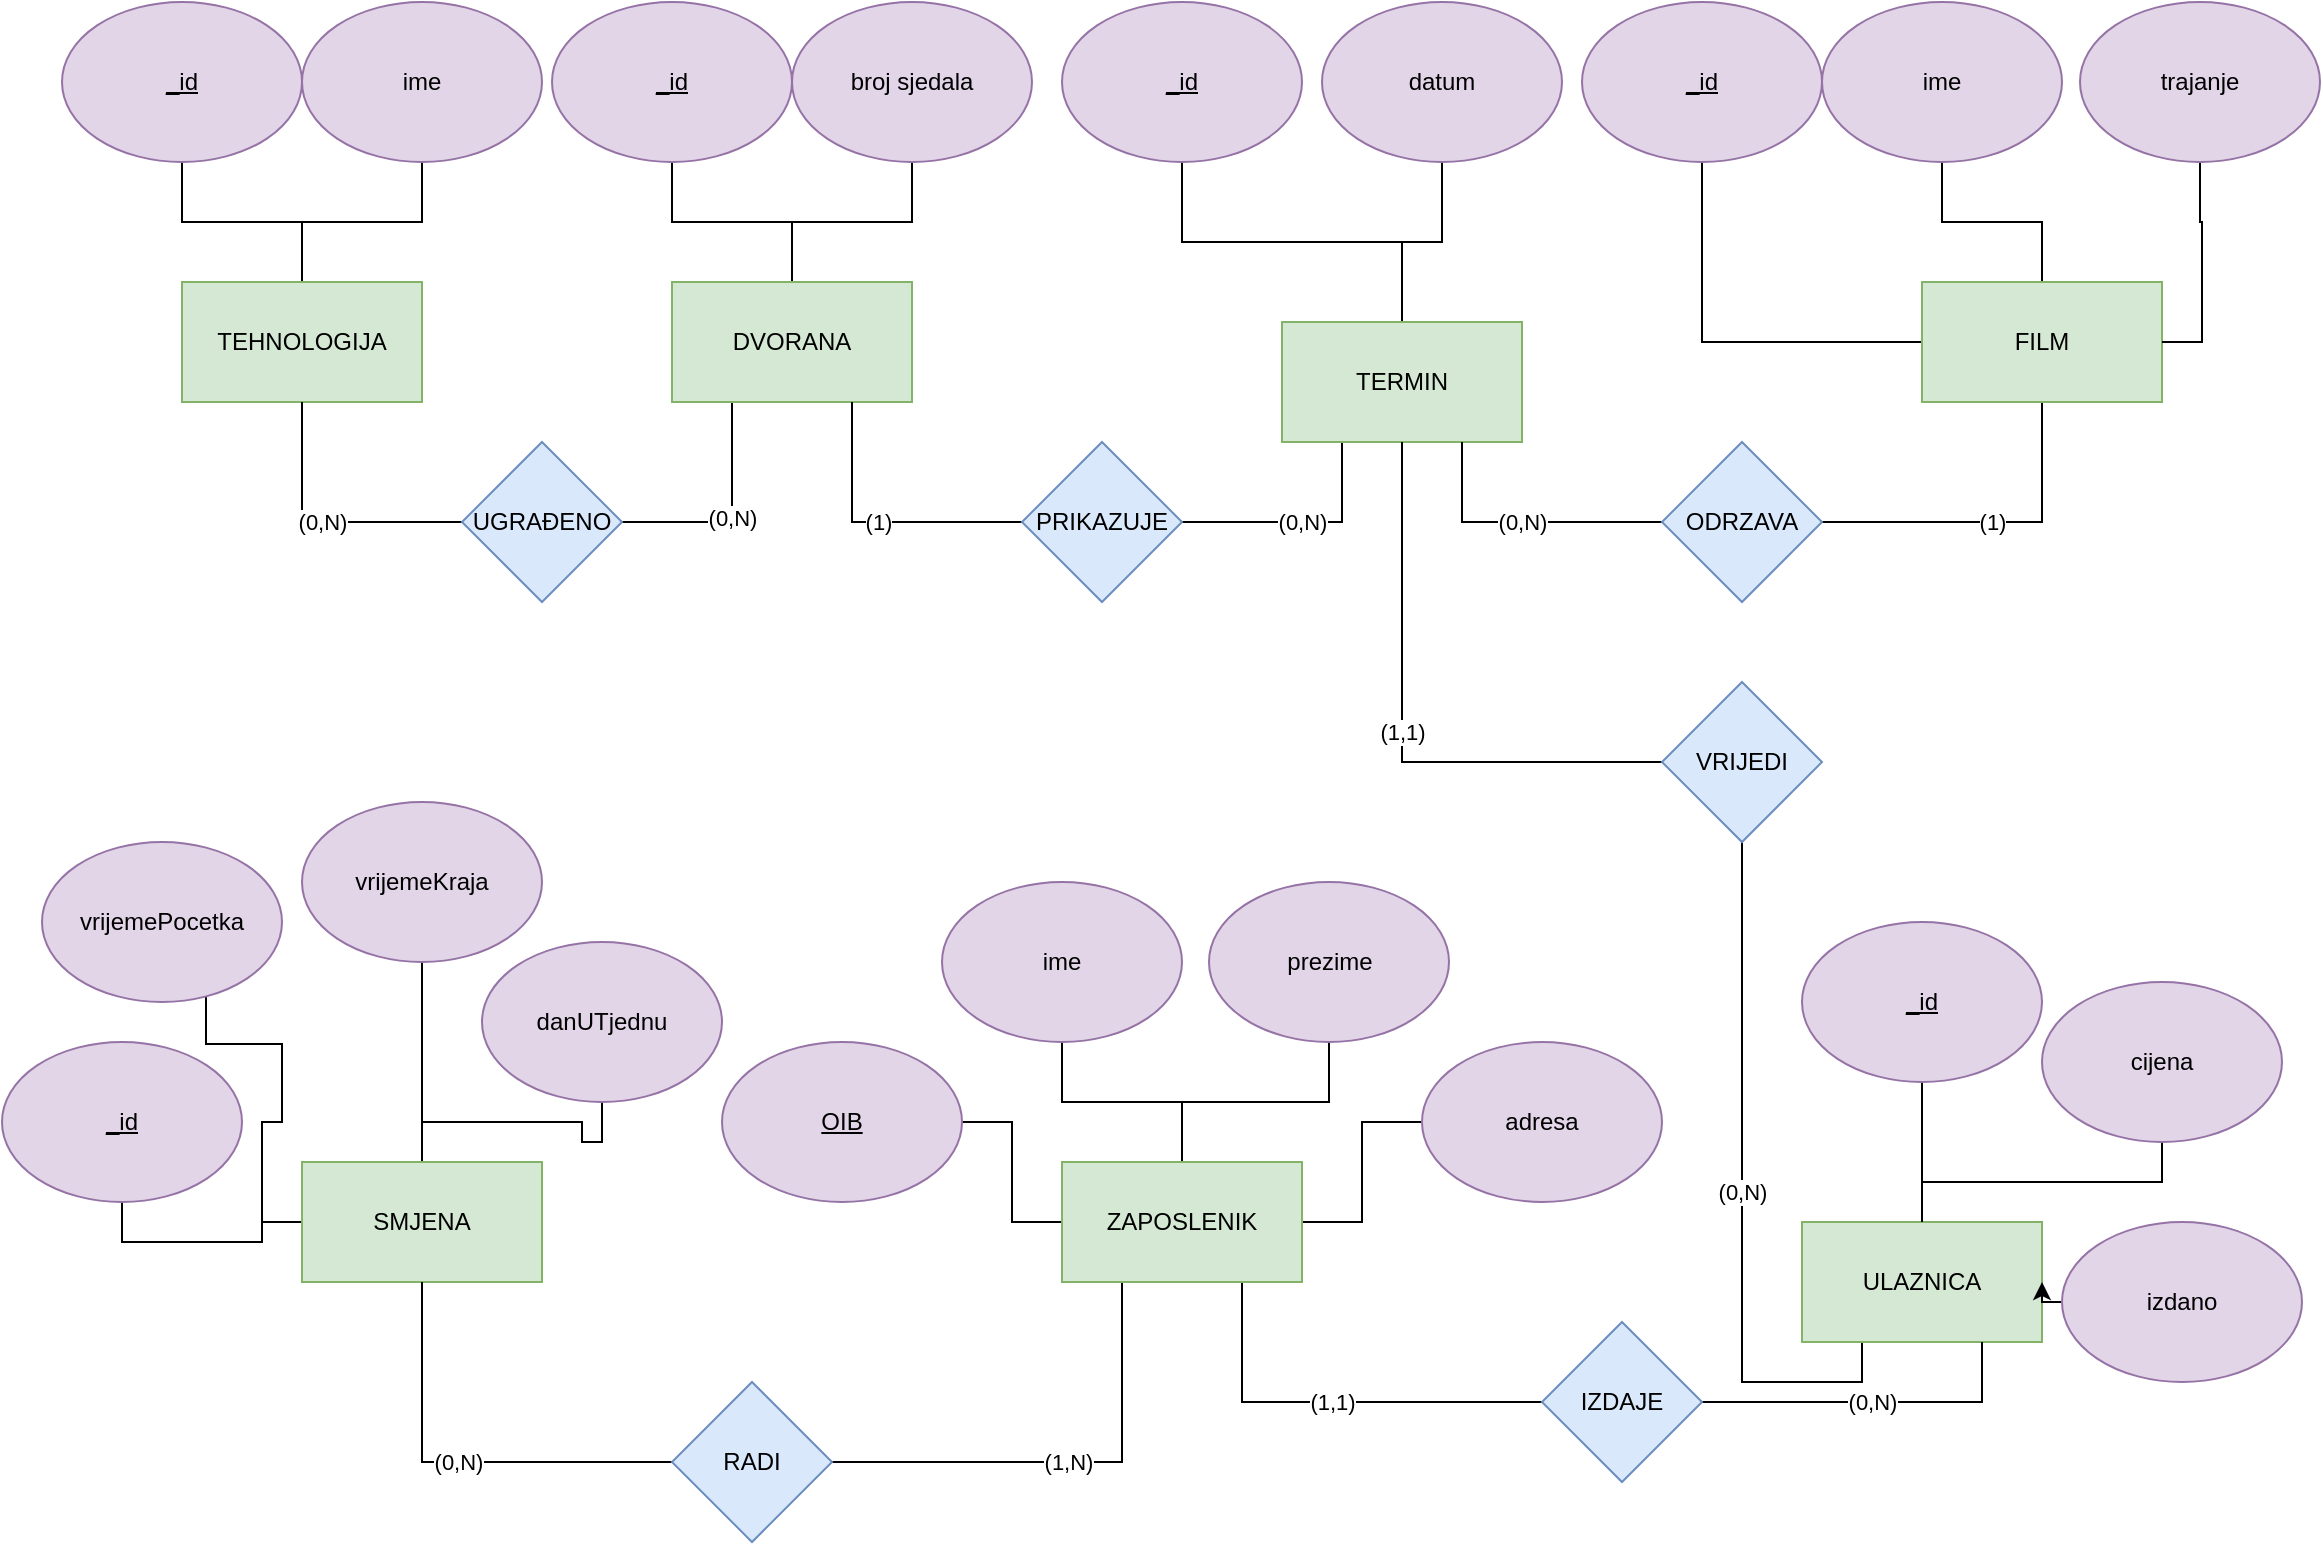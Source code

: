 <mxfile version="13.1.2" type="google"><diagram id="C5RBs43oDa-KdzZeNtuy" name="Page-1"><mxGraphModel dx="1038" dy="580" grid="1" gridSize="10" guides="1" tooltips="1" connect="1" arrows="1" fold="1" page="1" pageScale="1" pageWidth="1169" pageHeight="827" math="0" shadow="0"><root><mxCell id="WIyWlLk6GJQsqaUBKTNV-0"/><mxCell id="WIyWlLk6GJQsqaUBKTNV-1" parent="WIyWlLk6GJQsqaUBKTNV-0"/><mxCell id="YVB-h_udh4h0384WTxyi-5" style="edgeStyle=orthogonalEdgeStyle;rounded=0;orthogonalLoop=1;jettySize=auto;html=1;entryX=0.5;entryY=1;entryDx=0;entryDy=0;endArrow=none;endFill=0;" parent="WIyWlLk6GJQsqaUBKTNV-1" source="YVB-h_udh4h0384WTxyi-0" target="YVB-h_udh4h0384WTxyi-1" edge="1"><mxGeometry relative="1" as="geometry"/></mxCell><mxCell id="YVB-h_udh4h0384WTxyi-7" style="edgeStyle=orthogonalEdgeStyle;rounded=0;orthogonalLoop=1;jettySize=auto;html=1;endArrow=none;endFill=0;" parent="WIyWlLk6GJQsqaUBKTNV-1" source="YVB-h_udh4h0384WTxyi-0" target="YVB-h_udh4h0384WTxyi-6" edge="1"><mxGeometry relative="1" as="geometry"/></mxCell><mxCell id="ZBdr4sGl3qQaldTPRUbQ-14" value="(1)" style="edgeStyle=orthogonalEdgeStyle;rounded=0;orthogonalLoop=1;jettySize=auto;html=1;exitX=0.5;exitY=1;exitDx=0;exitDy=0;entryX=1;entryY=0.5;entryDx=0;entryDy=0;endArrow=none;endFill=0;" parent="WIyWlLk6GJQsqaUBKTNV-1" source="YVB-h_udh4h0384WTxyi-0" target="ZBdr4sGl3qQaldTPRUbQ-12" edge="1"><mxGeometry relative="1" as="geometry"/></mxCell><mxCell id="YVB-h_udh4h0384WTxyi-0" value="FILM" style="rounded=0;whiteSpace=wrap;html=1;fillColor=#d5e8d4;strokeColor=#82b366;" parent="WIyWlLk6GJQsqaUBKTNV-1" vertex="1"><mxGeometry x="970" y="180" width="120" height="60" as="geometry"/></mxCell><mxCell id="YVB-h_udh4h0384WTxyi-1" value="&lt;u&gt;_id&lt;/u&gt;" style="ellipse;whiteSpace=wrap;html=1;fillColor=#e1d5e7;strokeColor=#9673a6;" parent="WIyWlLk6GJQsqaUBKTNV-1" vertex="1"><mxGeometry x="800" y="40" width="120" height="80" as="geometry"/></mxCell><mxCell id="YVB-h_udh4h0384WTxyi-6" value="ime" style="ellipse;whiteSpace=wrap;html=1;fillColor=#e1d5e7;strokeColor=#9673a6;" parent="WIyWlLk6GJQsqaUBKTNV-1" vertex="1"><mxGeometry x="920" y="40" width="120" height="80" as="geometry"/></mxCell><mxCell id="YVB-h_udh4h0384WTxyi-28" style="edgeStyle=orthogonalEdgeStyle;rounded=0;orthogonalLoop=1;jettySize=auto;html=1;endArrow=none;endFill=0;" parent="WIyWlLk6GJQsqaUBKTNV-1" source="YVB-h_udh4h0384WTxyi-9" target="YVB-h_udh4h0384WTxyi-11" edge="1"><mxGeometry relative="1" as="geometry"/></mxCell><mxCell id="YVB-h_udh4h0384WTxyi-29" style="edgeStyle=orthogonalEdgeStyle;rounded=0;orthogonalLoop=1;jettySize=auto;html=1;endArrow=none;endFill=0;" parent="WIyWlLk6GJQsqaUBKTNV-1" source="YVB-h_udh4h0384WTxyi-9" target="YVB-h_udh4h0384WTxyi-13" edge="1"><mxGeometry relative="1" as="geometry"/></mxCell><mxCell id="YVB-h_udh4h0384WTxyi-64" value="(0,N)" style="edgeStyle=orthogonalEdgeStyle;rounded=0;orthogonalLoop=1;jettySize=auto;html=1;exitX=0.25;exitY=1;exitDx=0;exitDy=0;entryX=1;entryY=0.5;entryDx=0;entryDy=0;endArrow=none;endFill=0;" parent="WIyWlLk6GJQsqaUBKTNV-1" source="YVB-h_udh4h0384WTxyi-9" target="YVB-h_udh4h0384WTxyi-54" edge="1"><mxGeometry relative="1" as="geometry"/></mxCell><mxCell id="YVB-h_udh4h0384WTxyi-9" value="DVORANA" style="rounded=0;whiteSpace=wrap;html=1;fillColor=#d5e8d4;strokeColor=#82b366;" parent="WIyWlLk6GJQsqaUBKTNV-1" vertex="1"><mxGeometry x="345" y="180" width="120" height="60" as="geometry"/></mxCell><mxCell id="YVB-h_udh4h0384WTxyi-11" value="&lt;u&gt;_id&lt;/u&gt;" style="ellipse;whiteSpace=wrap;html=1;fillColor=#e1d5e7;strokeColor=#9673a6;" parent="WIyWlLk6GJQsqaUBKTNV-1" vertex="1"><mxGeometry x="285" y="40" width="120" height="80" as="geometry"/></mxCell><mxCell id="YVB-h_udh4h0384WTxyi-13" value="broj sjedala" style="ellipse;whiteSpace=wrap;html=1;fillColor=#e1d5e7;strokeColor=#9673a6;" parent="WIyWlLk6GJQsqaUBKTNV-1" vertex="1"><mxGeometry x="405" y="40" width="120" height="80" as="geometry"/></mxCell><mxCell id="YVB-h_udh4h0384WTxyi-18" style="edgeStyle=orthogonalEdgeStyle;rounded=0;orthogonalLoop=1;jettySize=auto;html=1;endArrow=none;endFill=0;" parent="WIyWlLk6GJQsqaUBKTNV-1" source="YVB-h_udh4h0384WTxyi-15" target="YVB-h_udh4h0384WTxyi-16" edge="1"><mxGeometry relative="1" as="geometry"/></mxCell><mxCell id="YVB-h_udh4h0384WTxyi-19" style="edgeStyle=orthogonalEdgeStyle;rounded=0;orthogonalLoop=1;jettySize=auto;html=1;endArrow=none;endFill=0;" parent="WIyWlLk6GJQsqaUBKTNV-1" source="YVB-h_udh4h0384WTxyi-15" target="YVB-h_udh4h0384WTxyi-17" edge="1"><mxGeometry relative="1" as="geometry"/></mxCell><mxCell id="YVB-h_udh4h0384WTxyi-15" value="TEHNOLOGIJA" style="rounded=0;whiteSpace=wrap;html=1;fillColor=#d5e8d4;strokeColor=#82b366;" parent="WIyWlLk6GJQsqaUBKTNV-1" vertex="1"><mxGeometry x="100" y="180" width="120" height="60" as="geometry"/></mxCell><mxCell id="YVB-h_udh4h0384WTxyi-16" value="&lt;u&gt;_id&lt;/u&gt;" style="ellipse;whiteSpace=wrap;html=1;fillColor=#e1d5e7;strokeColor=#9673a6;" parent="WIyWlLk6GJQsqaUBKTNV-1" vertex="1"><mxGeometry x="40" y="40" width="120" height="80" as="geometry"/></mxCell><mxCell id="YVB-h_udh4h0384WTxyi-17" value="ime" style="ellipse;whiteSpace=wrap;html=1;fillColor=#e1d5e7;strokeColor=#9673a6;" parent="WIyWlLk6GJQsqaUBKTNV-1" vertex="1"><mxGeometry x="160" y="40" width="120" height="80" as="geometry"/></mxCell><mxCell id="YVB-h_udh4h0384WTxyi-22" style="edgeStyle=orthogonalEdgeStyle;rounded=0;orthogonalLoop=1;jettySize=auto;html=1;endArrow=none;endFill=0;" parent="WIyWlLk6GJQsqaUBKTNV-1" source="YVB-h_udh4h0384WTxyi-20" target="YVB-h_udh4h0384WTxyi-21" edge="1"><mxGeometry relative="1" as="geometry"/></mxCell><mxCell id="YVB-h_udh4h0384WTxyi-25" style="edgeStyle=orthogonalEdgeStyle;rounded=0;orthogonalLoop=1;jettySize=auto;html=1;endArrow=none;endFill=0;" parent="WIyWlLk6GJQsqaUBKTNV-1" source="YVB-h_udh4h0384WTxyi-20" target="YVB-h_udh4h0384WTxyi-23" edge="1"><mxGeometry relative="1" as="geometry"/></mxCell><mxCell id="YVB-h_udh4h0384WTxyi-26" style="edgeStyle=orthogonalEdgeStyle;rounded=0;orthogonalLoop=1;jettySize=auto;html=1;endArrow=none;endFill=0;exitX=1;exitY=0.5;exitDx=0;exitDy=0;" parent="WIyWlLk6GJQsqaUBKTNV-1" source="YVB-h_udh4h0384WTxyi-0" target="YVB-h_udh4h0384WTxyi-24" edge="1"><mxGeometry relative="1" as="geometry"><mxPoint x="860" y="250" as="sourcePoint"/></mxGeometry></mxCell><mxCell id="ZBdr4sGl3qQaldTPRUbQ-10" value="(0,N)" style="edgeStyle=orthogonalEdgeStyle;rounded=0;orthogonalLoop=1;jettySize=auto;html=1;exitX=0.25;exitY=1;exitDx=0;exitDy=0;entryX=1;entryY=0.5;entryDx=0;entryDy=0;endArrow=none;endFill=0;" parent="WIyWlLk6GJQsqaUBKTNV-1" source="YVB-h_udh4h0384WTxyi-20" target="ZBdr4sGl3qQaldTPRUbQ-9" edge="1"><mxGeometry relative="1" as="geometry"/></mxCell><mxCell id="YVB-h_udh4h0384WTxyi-20" value="TERMIN" style="rounded=0;whiteSpace=wrap;html=1;fillColor=#d5e8d4;strokeColor=#82b366;" parent="WIyWlLk6GJQsqaUBKTNV-1" vertex="1"><mxGeometry x="650" y="200" width="120" height="60" as="geometry"/></mxCell><mxCell id="YVB-h_udh4h0384WTxyi-21" value="&lt;u&gt;_id&lt;/u&gt;" style="ellipse;whiteSpace=wrap;html=1;fillColor=#e1d5e7;strokeColor=#9673a6;" parent="WIyWlLk6GJQsqaUBKTNV-1" vertex="1"><mxGeometry x="540" y="40" width="120" height="80" as="geometry"/></mxCell><mxCell id="YVB-h_udh4h0384WTxyi-23" value="datum" style="ellipse;whiteSpace=wrap;html=1;fillColor=#e1d5e7;strokeColor=#9673a6;" parent="WIyWlLk6GJQsqaUBKTNV-1" vertex="1"><mxGeometry x="670" y="40" width="120" height="80" as="geometry"/></mxCell><mxCell id="YVB-h_udh4h0384WTxyi-24" value="trajanje" style="ellipse;whiteSpace=wrap;html=1;fillColor=#e1d5e7;strokeColor=#9673a6;" parent="WIyWlLk6GJQsqaUBKTNV-1" vertex="1"><mxGeometry x="1049" y="40" width="120" height="80" as="geometry"/></mxCell><mxCell id="YVB-h_udh4h0384WTxyi-33" style="edgeStyle=orthogonalEdgeStyle;rounded=0;orthogonalLoop=1;jettySize=auto;html=1;endArrow=none;endFill=0;" parent="WIyWlLk6GJQsqaUBKTNV-1" source="YVB-h_udh4h0384WTxyi-30" target="YVB-h_udh4h0384WTxyi-31" edge="1"><mxGeometry relative="1" as="geometry"/></mxCell><mxCell id="YVB-h_udh4h0384WTxyi-34" style="edgeStyle=orthogonalEdgeStyle;rounded=0;orthogonalLoop=1;jettySize=auto;html=1;endArrow=none;endFill=0;" parent="WIyWlLk6GJQsqaUBKTNV-1" source="YVB-h_udh4h0384WTxyi-30" target="YVB-h_udh4h0384WTxyi-32" edge="1"><mxGeometry relative="1" as="geometry"/></mxCell><mxCell id="YVB-h_udh4h0384WTxyi-36" style="edgeStyle=orthogonalEdgeStyle;rounded=0;orthogonalLoop=1;jettySize=auto;html=1;endArrow=none;endFill=0;" parent="WIyWlLk6GJQsqaUBKTNV-1" source="YVB-h_udh4h0384WTxyi-30" target="YVB-h_udh4h0384WTxyi-35" edge="1"><mxGeometry relative="1" as="geometry"/></mxCell><mxCell id="YVB-h_udh4h0384WTxyi-38" style="edgeStyle=orthogonalEdgeStyle;rounded=0;orthogonalLoop=1;jettySize=auto;html=1;endArrow=none;endFill=0;" parent="WIyWlLk6GJQsqaUBKTNV-1" source="YVB-h_udh4h0384WTxyi-30" target="YVB-h_udh4h0384WTxyi-37" edge="1"><mxGeometry relative="1" as="geometry"/></mxCell><mxCell id="YVB-h_udh4h0384WTxyi-62" value="(1,N)" style="edgeStyle=orthogonalEdgeStyle;rounded=0;orthogonalLoop=1;jettySize=auto;html=1;exitX=0.25;exitY=1;exitDx=0;exitDy=0;endArrow=none;endFill=0;entryX=1;entryY=0.5;entryDx=0;entryDy=0;" parent="WIyWlLk6GJQsqaUBKTNV-1" source="YVB-h_udh4h0384WTxyi-30" target="YVB-h_udh4h0384WTxyi-60" edge="1"><mxGeometry relative="1" as="geometry"/></mxCell><mxCell id="ZBdr4sGl3qQaldTPRUbQ-1" value="(1,1)" style="edgeStyle=orthogonalEdgeStyle;rounded=0;orthogonalLoop=1;jettySize=auto;html=1;entryX=0;entryY=0.5;entryDx=0;entryDy=0;exitX=0.75;exitY=1;exitDx=0;exitDy=0;endArrow=none;endFill=0;" parent="WIyWlLk6GJQsqaUBKTNV-1" source="YVB-h_udh4h0384WTxyi-30" target="ZBdr4sGl3qQaldTPRUbQ-0" edge="1"><mxGeometry relative="1" as="geometry"/></mxCell><mxCell id="YVB-h_udh4h0384WTxyi-30" value="ZAPOSLENIK" style="rounded=0;whiteSpace=wrap;html=1;fillColor=#d5e8d4;strokeColor=#82b366;" parent="WIyWlLk6GJQsqaUBKTNV-1" vertex="1"><mxGeometry x="540" y="620" width="120" height="60" as="geometry"/></mxCell><mxCell id="YVB-h_udh4h0384WTxyi-31" value="&lt;u&gt;OIB&lt;/u&gt;" style="ellipse;whiteSpace=wrap;html=1;fillColor=#e1d5e7;strokeColor=#9673a6;" parent="WIyWlLk6GJQsqaUBKTNV-1" vertex="1"><mxGeometry x="370" y="560" width="120" height="80" as="geometry"/></mxCell><mxCell id="YVB-h_udh4h0384WTxyi-32" value="ime" style="ellipse;whiteSpace=wrap;html=1;fillColor=#e1d5e7;strokeColor=#9673a6;" parent="WIyWlLk6GJQsqaUBKTNV-1" vertex="1"><mxGeometry x="480" y="480" width="120" height="80" as="geometry"/></mxCell><mxCell id="YVB-h_udh4h0384WTxyi-35" value="prezime" style="ellipse;whiteSpace=wrap;html=1;fillColor=#e1d5e7;strokeColor=#9673a6;" parent="WIyWlLk6GJQsqaUBKTNV-1" vertex="1"><mxGeometry x="613.5" y="480" width="120" height="80" as="geometry"/></mxCell><mxCell id="YVB-h_udh4h0384WTxyi-37" value="adresa" style="ellipse;whiteSpace=wrap;html=1;fillColor=#e1d5e7;strokeColor=#9673a6;" parent="WIyWlLk6GJQsqaUBKTNV-1" vertex="1"><mxGeometry x="720" y="560" width="120" height="80" as="geometry"/></mxCell><mxCell id="YVB-h_udh4h0384WTxyi-43" style="edgeStyle=orthogonalEdgeStyle;rounded=0;orthogonalLoop=1;jettySize=auto;html=1;entryX=0.5;entryY=1;entryDx=0;entryDy=0;endArrow=none;endFill=0;" parent="WIyWlLk6GJQsqaUBKTNV-1" source="YVB-h_udh4h0384WTxyi-39" target="YVB-h_udh4h0384WTxyi-40" edge="1"><mxGeometry relative="1" as="geometry"/></mxCell><mxCell id="YVB-h_udh4h0384WTxyi-44" style="edgeStyle=orthogonalEdgeStyle;rounded=0;orthogonalLoop=1;jettySize=auto;html=1;endArrow=none;endFill=0;entryX=1;entryY=1;entryDx=0;entryDy=0;" parent="WIyWlLk6GJQsqaUBKTNV-1" source="YVB-h_udh4h0384WTxyi-39" target="YVB-h_udh4h0384WTxyi-41" edge="1"><mxGeometry relative="1" as="geometry"><mxPoint x="110" y="560" as="targetPoint"/><Array as="points"><mxPoint x="140" y="650"/><mxPoint x="140" y="600"/><mxPoint x="150" y="600"/><mxPoint x="150" y="561"/><mxPoint x="112" y="561"/></Array></mxGeometry></mxCell><mxCell id="YVB-h_udh4h0384WTxyi-45" style="edgeStyle=orthogonalEdgeStyle;rounded=0;orthogonalLoop=1;jettySize=auto;html=1;endArrow=none;endFill=0;" parent="WIyWlLk6GJQsqaUBKTNV-1" source="YVB-h_udh4h0384WTxyi-39" target="YVB-h_udh4h0384WTxyi-42" edge="1"><mxGeometry relative="1" as="geometry"/></mxCell><mxCell id="FMqFYfZn-LxQeR8UZN0d-3" style="edgeStyle=orthogonalEdgeStyle;rounded=0;orthogonalLoop=1;jettySize=auto;html=1;endArrow=none;endFill=0;entryX=0.5;entryY=1;entryDx=0;entryDy=0;" parent="WIyWlLk6GJQsqaUBKTNV-1" source="YVB-h_udh4h0384WTxyi-39" target="FMqFYfZn-LxQeR8UZN0d-0" edge="1"><mxGeometry relative="1" as="geometry"><mxPoint x="330" y="630" as="targetPoint"/></mxGeometry></mxCell><mxCell id="YVB-h_udh4h0384WTxyi-39" value="SMJENA" style="rounded=0;whiteSpace=wrap;html=1;fillColor=#d5e8d4;strokeColor=#82b366;" parent="WIyWlLk6GJQsqaUBKTNV-1" vertex="1"><mxGeometry x="160" y="620" width="120" height="60" as="geometry"/></mxCell><mxCell id="YVB-h_udh4h0384WTxyi-40" value="&lt;u&gt;_id&lt;/u&gt;" style="ellipse;whiteSpace=wrap;html=1;fillColor=#e1d5e7;strokeColor=#9673a6;" parent="WIyWlLk6GJQsqaUBKTNV-1" vertex="1"><mxGeometry x="10" y="560" width="120" height="80" as="geometry"/></mxCell><mxCell id="YVB-h_udh4h0384WTxyi-41" value="vrijemePocetka" style="ellipse;whiteSpace=wrap;html=1;fillColor=#e1d5e7;strokeColor=#9673a6;" parent="WIyWlLk6GJQsqaUBKTNV-1" vertex="1"><mxGeometry x="30" y="460" width="120" height="80" as="geometry"/></mxCell><mxCell id="YVB-h_udh4h0384WTxyi-42" value="vrijemeKraja" style="ellipse;whiteSpace=wrap;html=1;fillColor=#e1d5e7;strokeColor=#9673a6;" parent="WIyWlLk6GJQsqaUBKTNV-1" vertex="1"><mxGeometry x="160" y="440" width="120" height="80" as="geometry"/></mxCell><mxCell id="YVB-h_udh4h0384WTxyi-55" value="(0,N)" style="edgeStyle=orthogonalEdgeStyle;rounded=0;orthogonalLoop=1;jettySize=auto;html=1;entryX=0.5;entryY=1;entryDx=0;entryDy=0;endArrow=none;endFill=0;" parent="WIyWlLk6GJQsqaUBKTNV-1" source="YVB-h_udh4h0384WTxyi-54" target="YVB-h_udh4h0384WTxyi-15" edge="1"><mxGeometry relative="1" as="geometry"/></mxCell><mxCell id="YVB-h_udh4h0384WTxyi-54" value="UGRAĐENO" style="rhombus;whiteSpace=wrap;html=1;fillColor=#dae8fc;strokeColor=#6c8ebf;" parent="WIyWlLk6GJQsqaUBKTNV-1" vertex="1"><mxGeometry x="240" y="260" width="80" height="80" as="geometry"/></mxCell><mxCell id="YVB-h_udh4h0384WTxyi-63" value="(0,N)" style="edgeStyle=orthogonalEdgeStyle;rounded=0;orthogonalLoop=1;jettySize=auto;html=1;entryX=0.5;entryY=1;entryDx=0;entryDy=0;endArrow=none;endFill=0;exitX=0;exitY=0.5;exitDx=0;exitDy=0;" parent="WIyWlLk6GJQsqaUBKTNV-1" source="YVB-h_udh4h0384WTxyi-60" target="YVB-h_udh4h0384WTxyi-39" edge="1"><mxGeometry relative="1" as="geometry"><mxPoint x="880" y="680" as="targetPoint"/><mxPoint x="320" y="780" as="sourcePoint"/></mxGeometry></mxCell><mxCell id="YVB-h_udh4h0384WTxyi-60" value="RADI" style="rhombus;whiteSpace=wrap;html=1;fillColor=#dae8fc;strokeColor=#6c8ebf;" parent="WIyWlLk6GJQsqaUBKTNV-1" vertex="1"><mxGeometry x="345" y="730" width="80" height="80" as="geometry"/></mxCell><mxCell id="5sDA4gxWGB7LpnLKpB92-2" style="edgeStyle=orthogonalEdgeStyle;rounded=0;orthogonalLoop=1;jettySize=auto;html=1;entryX=0.5;entryY=1;entryDx=0;entryDy=0;endArrow=none;endFill=0;" parent="WIyWlLk6GJQsqaUBKTNV-1" source="5sDA4gxWGB7LpnLKpB92-0" target="5sDA4gxWGB7LpnLKpB92-1" edge="1"><mxGeometry relative="1" as="geometry"/></mxCell><mxCell id="ZBdr4sGl3qQaldTPRUbQ-6" value="(0,N)" style="edgeStyle=orthogonalEdgeStyle;rounded=0;orthogonalLoop=1;jettySize=auto;html=1;exitX=0.25;exitY=1;exitDx=0;exitDy=0;endArrow=none;endFill=0;entryX=0.5;entryY=1;entryDx=0;entryDy=0;" parent="WIyWlLk6GJQsqaUBKTNV-1" source="5sDA4gxWGB7LpnLKpB92-0" target="ZBdr4sGl3qQaldTPRUbQ-7" edge="1"><mxGeometry relative="1" as="geometry"><mxPoint x="880" y="450" as="targetPoint"/></mxGeometry></mxCell><mxCell id="5sDA4gxWGB7LpnLKpB92-0" value="ULAZNICA" style="rounded=0;whiteSpace=wrap;html=1;fillColor=#d5e8d4;strokeColor=#82b366;" parent="WIyWlLk6GJQsqaUBKTNV-1" vertex="1"><mxGeometry x="910" y="650" width="120" height="60" as="geometry"/></mxCell><mxCell id="5sDA4gxWGB7LpnLKpB92-1" value="&lt;u&gt;_id&lt;/u&gt;" style="ellipse;whiteSpace=wrap;html=1;fillColor=#e1d5e7;strokeColor=#9673a6;" parent="WIyWlLk6GJQsqaUBKTNV-1" vertex="1"><mxGeometry x="910" y="500" width="120" height="80" as="geometry"/></mxCell><mxCell id="5sDA4gxWGB7LpnLKpB92-4" style="edgeStyle=orthogonalEdgeStyle;rounded=0;orthogonalLoop=1;jettySize=auto;html=1;entryX=0.5;entryY=0;entryDx=0;entryDy=0;endArrow=none;endFill=0;" parent="WIyWlLk6GJQsqaUBKTNV-1" source="5sDA4gxWGB7LpnLKpB92-3" target="5sDA4gxWGB7LpnLKpB92-0" edge="1"><mxGeometry relative="1" as="geometry"/></mxCell><mxCell id="5sDA4gxWGB7LpnLKpB92-3" value="cijena" style="ellipse;whiteSpace=wrap;html=1;fillColor=#e1d5e7;strokeColor=#9673a6;" parent="WIyWlLk6GJQsqaUBKTNV-1" vertex="1"><mxGeometry x="1030" y="530" width="120" height="80" as="geometry"/></mxCell><mxCell id="ZBdr4sGl3qQaldTPRUbQ-5" value="(0,N)" style="edgeStyle=orthogonalEdgeStyle;rounded=0;orthogonalLoop=1;jettySize=auto;entryX=0.75;entryY=1;entryDx=0;entryDy=0;endArrow=none;endFill=0;exitX=1;exitY=0.5;exitDx=0;exitDy=0;html=1;shadow=0;labelBackgroundColor=#ffffff;" parent="WIyWlLk6GJQsqaUBKTNV-1" source="ZBdr4sGl3qQaldTPRUbQ-0" target="5sDA4gxWGB7LpnLKpB92-0" edge="1"><mxGeometry relative="1" as="geometry"/></mxCell><mxCell id="ZBdr4sGl3qQaldTPRUbQ-0" value="IZDAJE" style="rhombus;whiteSpace=wrap;html=1;fillColor=#dae8fc;strokeColor=#6c8ebf;" parent="WIyWlLk6GJQsqaUBKTNV-1" vertex="1"><mxGeometry x="780" y="700" width="80" height="80" as="geometry"/></mxCell><mxCell id="ZBdr4sGl3qQaldTPRUbQ-8" value="(1,1)" style="edgeStyle=orthogonalEdgeStyle;rounded=0;orthogonalLoop=1;jettySize=auto;html=1;entryX=0.5;entryY=1;entryDx=0;entryDy=0;endArrow=none;endFill=0;" parent="WIyWlLk6GJQsqaUBKTNV-1" source="ZBdr4sGl3qQaldTPRUbQ-7" target="YVB-h_udh4h0384WTxyi-20" edge="1"><mxGeometry relative="1" as="geometry"/></mxCell><mxCell id="ZBdr4sGl3qQaldTPRUbQ-7" value="VRIJEDI" style="rhombus;whiteSpace=wrap;html=1;fillColor=#dae8fc;strokeColor=#6c8ebf;" parent="WIyWlLk6GJQsqaUBKTNV-1" vertex="1"><mxGeometry x="840" y="380" width="80" height="80" as="geometry"/></mxCell><mxCell id="ZBdr4sGl3qQaldTPRUbQ-11" value="(1)" style="edgeStyle=orthogonalEdgeStyle;rounded=0;orthogonalLoop=1;jettySize=auto;html=1;exitX=0;exitY=0.5;exitDx=0;exitDy=0;entryX=0.75;entryY=1;entryDx=0;entryDy=0;endArrow=none;endFill=0;" parent="WIyWlLk6GJQsqaUBKTNV-1" source="ZBdr4sGl3qQaldTPRUbQ-9" target="YVB-h_udh4h0384WTxyi-9" edge="1"><mxGeometry relative="1" as="geometry"/></mxCell><mxCell id="ZBdr4sGl3qQaldTPRUbQ-9" value="PRIKAZUJE" style="rhombus;whiteSpace=wrap;html=1;fillColor=#dae8fc;strokeColor=#6c8ebf;" parent="WIyWlLk6GJQsqaUBKTNV-1" vertex="1"><mxGeometry x="520" y="260" width="80" height="80" as="geometry"/></mxCell><mxCell id="ZBdr4sGl3qQaldTPRUbQ-15" value="(0,N)" style="edgeStyle=orthogonalEdgeStyle;rounded=0;orthogonalLoop=1;jettySize=auto;html=1;exitX=0;exitY=0.5;exitDx=0;exitDy=0;entryX=0.75;entryY=1;entryDx=0;entryDy=0;endArrow=none;endFill=0;" parent="WIyWlLk6GJQsqaUBKTNV-1" source="ZBdr4sGl3qQaldTPRUbQ-12" target="YVB-h_udh4h0384WTxyi-20" edge="1"><mxGeometry relative="1" as="geometry"/></mxCell><mxCell id="ZBdr4sGl3qQaldTPRUbQ-12" value="ODRZAVA" style="rhombus;whiteSpace=wrap;html=1;fillColor=#dae8fc;strokeColor=#6c8ebf;" parent="WIyWlLk6GJQsqaUBKTNV-1" vertex="1"><mxGeometry x="840" y="260" width="80" height="80" as="geometry"/></mxCell><mxCell id="FMqFYfZn-LxQeR8UZN0d-0" value="danUTjednu" style="ellipse;whiteSpace=wrap;html=1;fillColor=#e1d5e7;strokeColor=#9673a6;" parent="WIyWlLk6GJQsqaUBKTNV-1" vertex="1"><mxGeometry x="250" y="510" width="120" height="80" as="geometry"/></mxCell><mxCell id="CjWDDZueIwvgArbPzYBP-1" style="edgeStyle=orthogonalEdgeStyle;rounded=0;orthogonalLoop=1;jettySize=auto;html=1;exitX=0;exitY=0.5;exitDx=0;exitDy=0;entryX=1;entryY=0.5;entryDx=0;entryDy=0;" edge="1" parent="WIyWlLk6GJQsqaUBKTNV-1" source="CjWDDZueIwvgArbPzYBP-0" target="5sDA4gxWGB7LpnLKpB92-0"><mxGeometry relative="1" as="geometry"/></mxCell><mxCell id="CjWDDZueIwvgArbPzYBP-0" value="izdano" style="ellipse;whiteSpace=wrap;html=1;fillColor=#e1d5e7;strokeColor=#9673a6;" vertex="1" parent="WIyWlLk6GJQsqaUBKTNV-1"><mxGeometry x="1040" y="650" width="120" height="80" as="geometry"/></mxCell></root></mxGraphModel></diagram></mxfile>